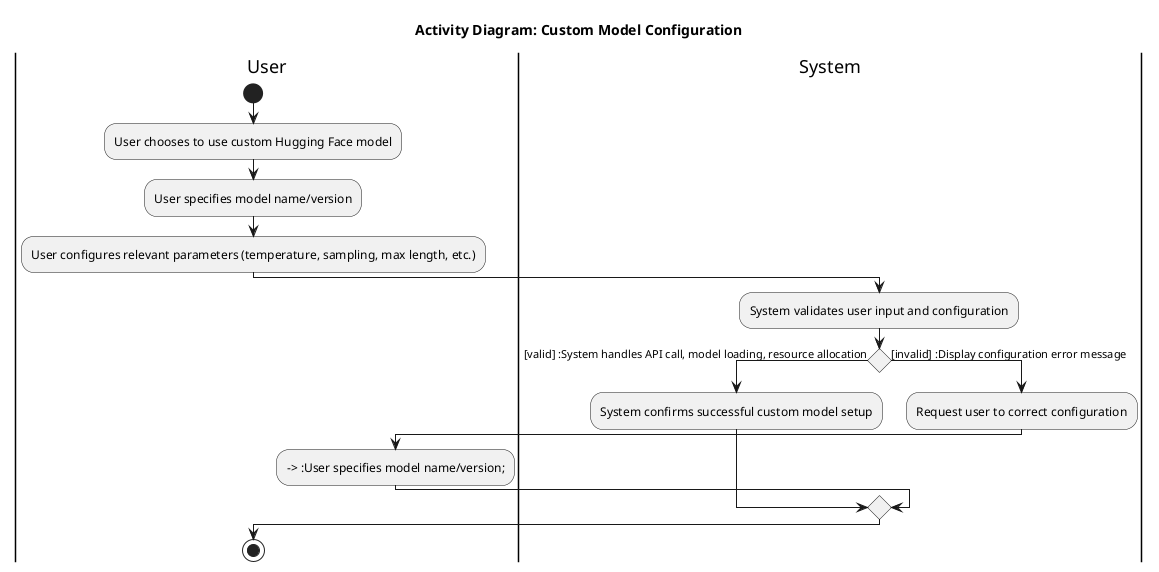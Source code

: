 @startuml
title Activity Diagram: Custom Model Configuration

|User|
start
:User chooses to use custom Hugging Face model;
:User specifies model name/version;
:User configures relevant parameters (temperature, sampling, max length, etc.);

|System|
:System validates user input and configuration;
if () then
  ->[valid] :System handles API call, model loading, resource allocation;
  :System confirms successful custom model setup;
else
  ->[invalid] :Display configuration error message;
  :Request user to correct configuration;
  
  |User|
  --> :User specifies model name/version;
endif

|User|
stop

@enduml